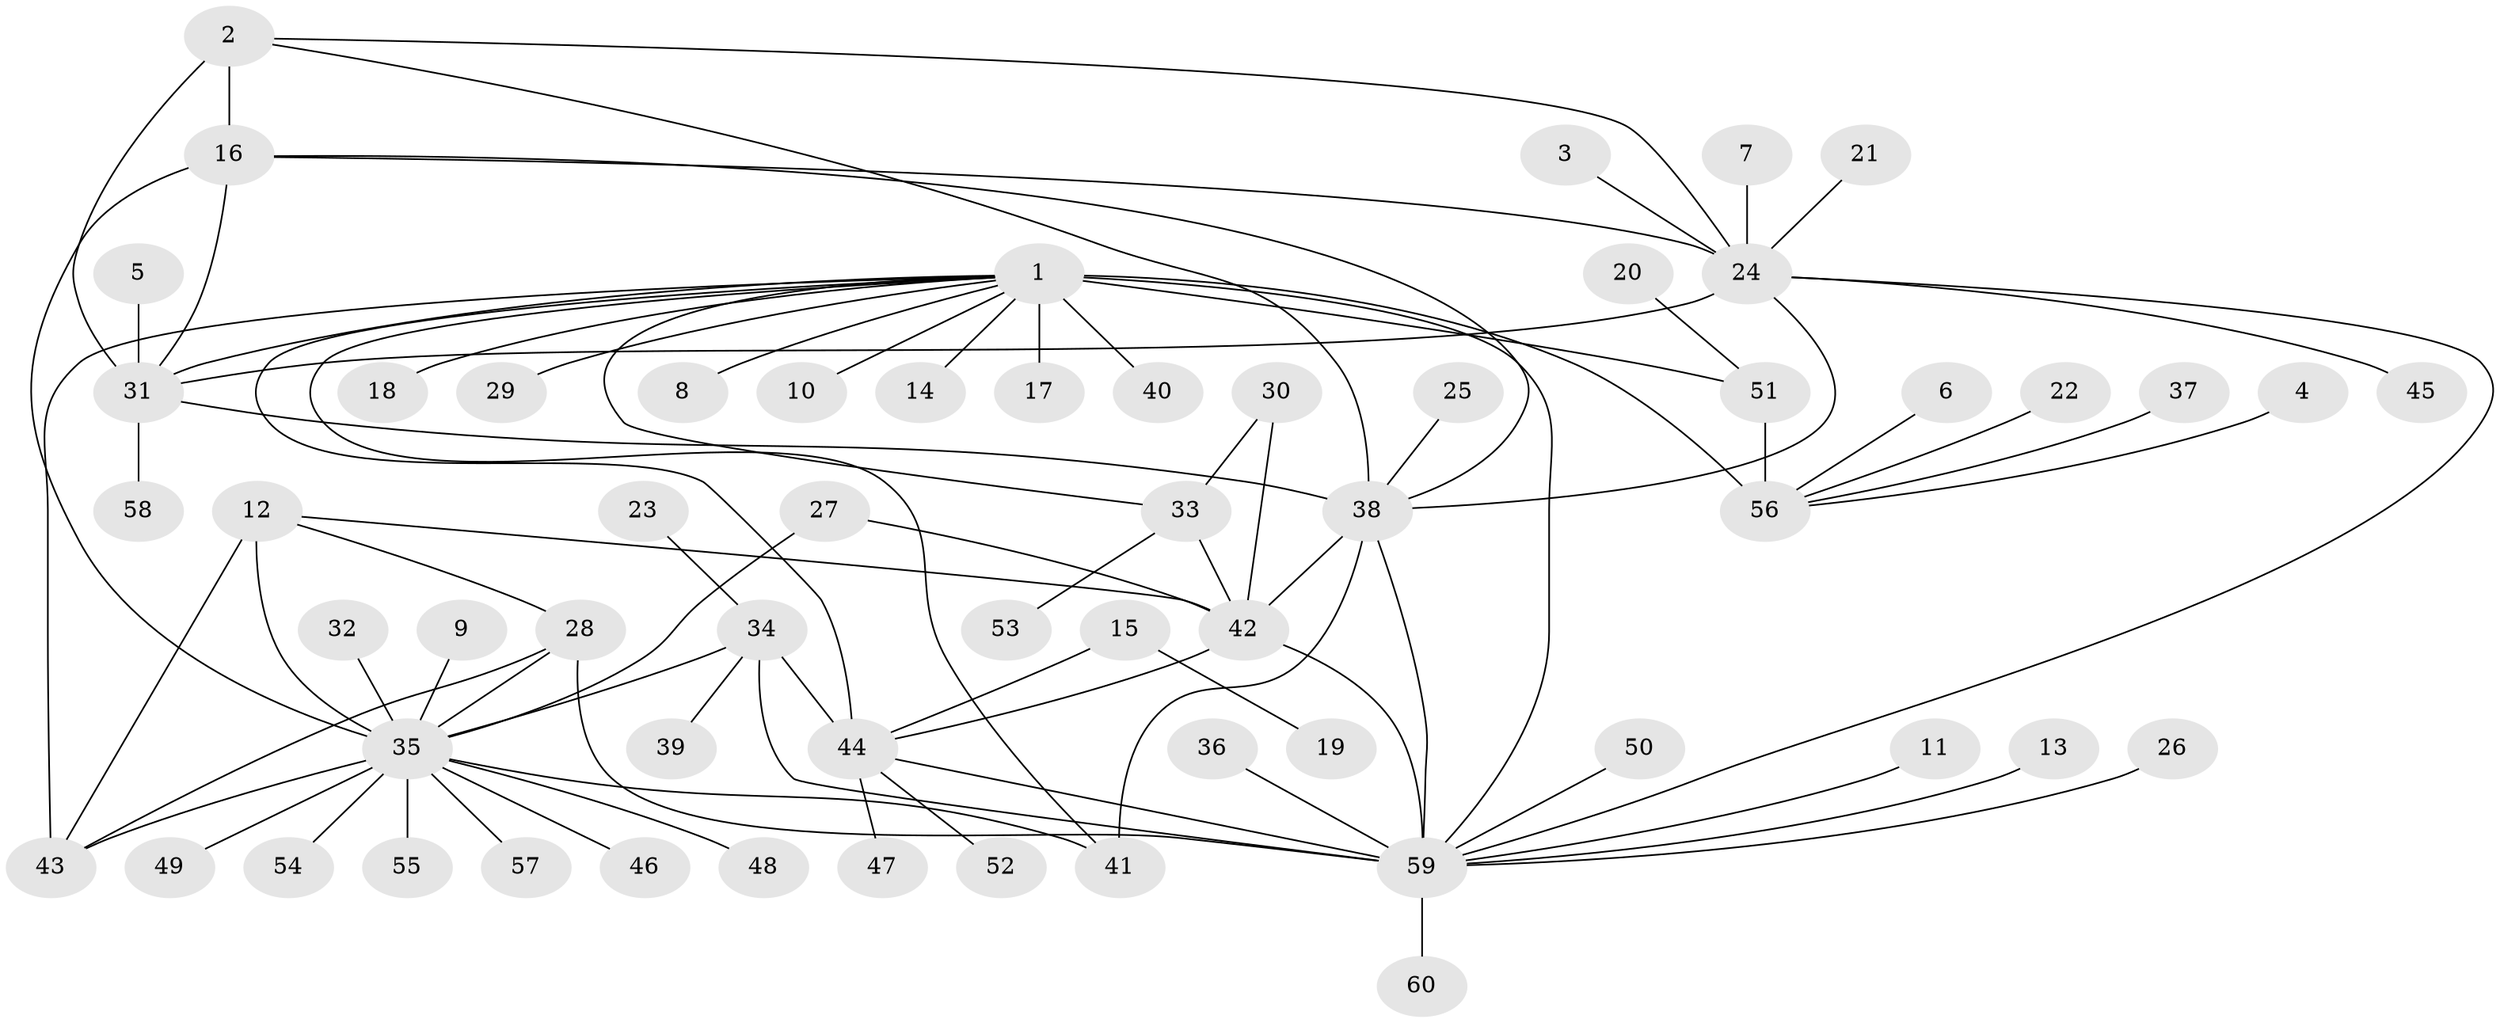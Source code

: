 // original degree distribution, {12: 0.025, 8: 0.05, 11: 0.016666666666666666, 6: 0.025, 10: 0.016666666666666666, 5: 0.03333333333333333, 9: 0.03333333333333333, 7: 0.041666666666666664, 16: 0.008333333333333333, 2: 0.1, 3: 0.03333333333333333, 4: 0.008333333333333333, 1: 0.6083333333333333}
// Generated by graph-tools (version 1.1) at 2025/50/03/09/25 03:50:28]
// undirected, 60 vertices, 84 edges
graph export_dot {
graph [start="1"]
  node [color=gray90,style=filled];
  1;
  2;
  3;
  4;
  5;
  6;
  7;
  8;
  9;
  10;
  11;
  12;
  13;
  14;
  15;
  16;
  17;
  18;
  19;
  20;
  21;
  22;
  23;
  24;
  25;
  26;
  27;
  28;
  29;
  30;
  31;
  32;
  33;
  34;
  35;
  36;
  37;
  38;
  39;
  40;
  41;
  42;
  43;
  44;
  45;
  46;
  47;
  48;
  49;
  50;
  51;
  52;
  53;
  54;
  55;
  56;
  57;
  58;
  59;
  60;
  1 -- 8 [weight=1.0];
  1 -- 10 [weight=1.0];
  1 -- 14 [weight=1.0];
  1 -- 17 [weight=1.0];
  1 -- 18 [weight=1.0];
  1 -- 29 [weight=1.0];
  1 -- 31 [weight=1.0];
  1 -- 33 [weight=1.0];
  1 -- 40 [weight=1.0];
  1 -- 41 [weight=1.0];
  1 -- 43 [weight=1.0];
  1 -- 44 [weight=1.0];
  1 -- 51 [weight=4.0];
  1 -- 56 [weight=4.0];
  1 -- 59 [weight=1.0];
  2 -- 16 [weight=1.0];
  2 -- 24 [weight=1.0];
  2 -- 31 [weight=2.0];
  2 -- 38 [weight=1.0];
  3 -- 24 [weight=1.0];
  4 -- 56 [weight=1.0];
  5 -- 31 [weight=1.0];
  6 -- 56 [weight=1.0];
  7 -- 24 [weight=1.0];
  9 -- 35 [weight=1.0];
  11 -- 59 [weight=1.0];
  12 -- 28 [weight=1.0];
  12 -- 35 [weight=3.0];
  12 -- 42 [weight=1.0];
  12 -- 43 [weight=1.0];
  13 -- 59 [weight=1.0];
  15 -- 19 [weight=1.0];
  15 -- 44 [weight=1.0];
  16 -- 24 [weight=1.0];
  16 -- 31 [weight=2.0];
  16 -- 35 [weight=1.0];
  16 -- 38 [weight=1.0];
  20 -- 51 [weight=1.0];
  21 -- 24 [weight=1.0];
  22 -- 56 [weight=1.0];
  23 -- 34 [weight=1.0];
  24 -- 31 [weight=2.0];
  24 -- 38 [weight=1.0];
  24 -- 45 [weight=1.0];
  24 -- 59 [weight=1.0];
  25 -- 38 [weight=1.0];
  26 -- 59 [weight=1.0];
  27 -- 35 [weight=1.0];
  27 -- 42 [weight=1.0];
  28 -- 35 [weight=3.0];
  28 -- 43 [weight=1.0];
  28 -- 59 [weight=1.0];
  30 -- 33 [weight=1.0];
  30 -- 42 [weight=4.0];
  31 -- 38 [weight=2.0];
  31 -- 58 [weight=1.0];
  32 -- 35 [weight=1.0];
  33 -- 42 [weight=4.0];
  33 -- 53 [weight=1.0];
  34 -- 35 [weight=1.0];
  34 -- 39 [weight=1.0];
  34 -- 44 [weight=6.0];
  34 -- 59 [weight=2.0];
  35 -- 41 [weight=1.0];
  35 -- 43 [weight=3.0];
  35 -- 46 [weight=1.0];
  35 -- 48 [weight=1.0];
  35 -- 49 [weight=1.0];
  35 -- 54 [weight=1.0];
  35 -- 55 [weight=1.0];
  35 -- 57 [weight=1.0];
  36 -- 59 [weight=1.0];
  37 -- 56 [weight=1.0];
  38 -- 41 [weight=1.0];
  38 -- 42 [weight=1.0];
  38 -- 59 [weight=1.0];
  42 -- 44 [weight=1.0];
  42 -- 59 [weight=1.0];
  44 -- 47 [weight=1.0];
  44 -- 52 [weight=1.0];
  44 -- 59 [weight=3.0];
  50 -- 59 [weight=1.0];
  51 -- 56 [weight=1.0];
  59 -- 60 [weight=1.0];
}

